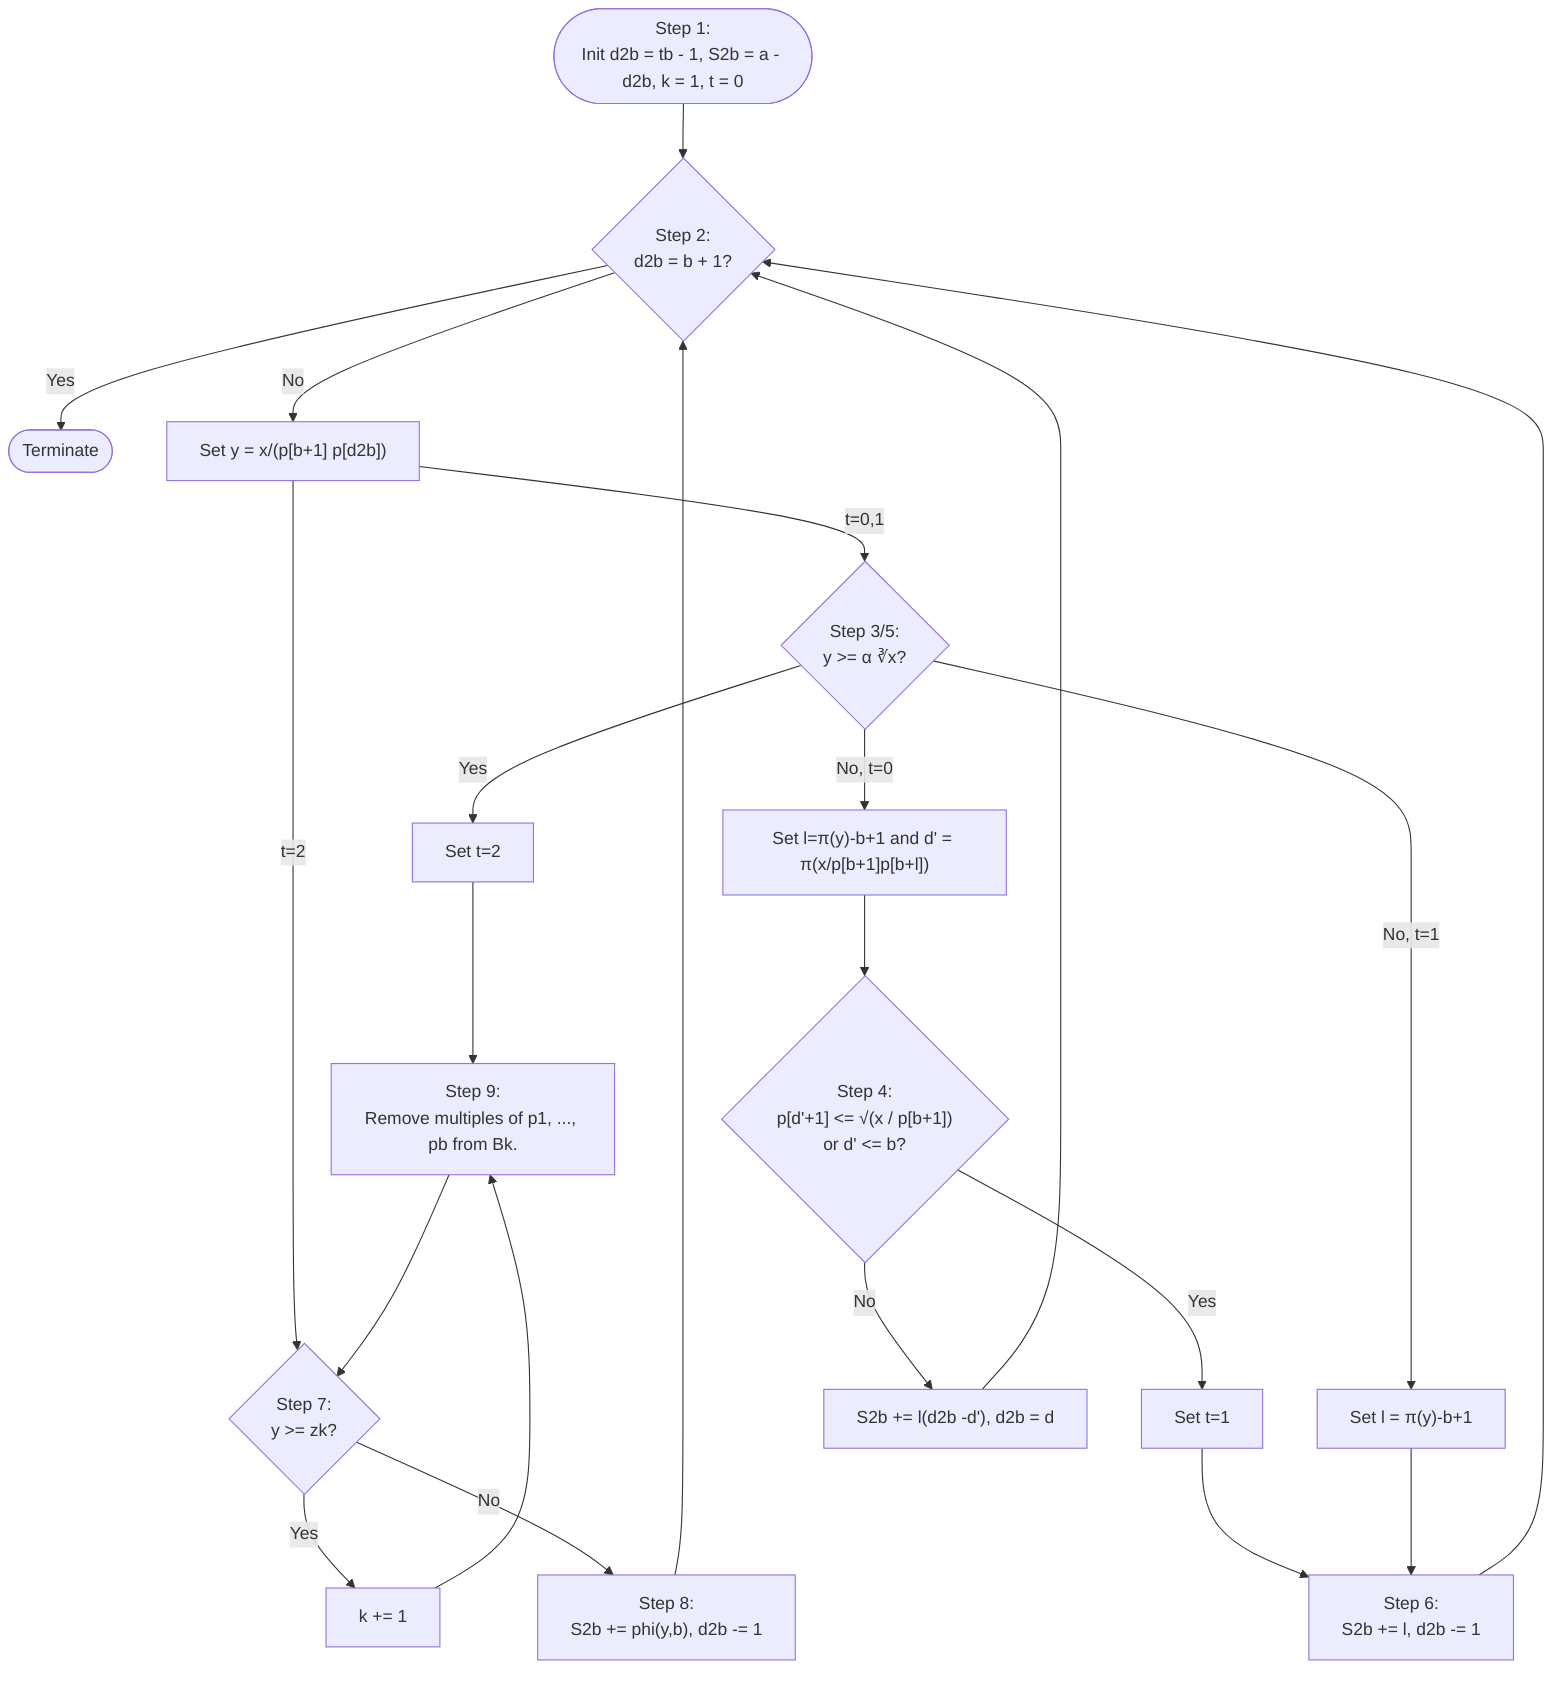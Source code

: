 flowchart TD
1([Step 1:<br>Init d2b = tb - 1, S2b = a - d2b, k = 1, t = 0])  --> 2
2{Step 2:<br>d2b = b + 1?}-->|Yes|T
T([Terminate])
2-->|No|2n
2n["Set y = x/(p[b+1] p[d2b])"]-->|t=0,1|3
2n-->|t=2|7
3{"Step 3/5:<br>y >= α ∛x?"}-->|Yes|3y
3y[Set t=2]-->9
3-->|No, t=0|3n
3-->|No, t=1|5n
3n["Set l=π(y)-b+1 and d' = π(x/p[b+1]p[b+l])"]-->4
4{"Step 4:<br>p[d'+1] <= √(x / p[b+1])<br>or d' <= b"?}-->|Yes|4y
4y[Set t=1]-->6
4-->|No|4n
4n["S2b += l(d2b -d'), d2b = d"]-->2
5n["Set l = π(y)-b+1"]-->6
6["Step 6:<br>S2b += l, d2b -= 1"]-->2
7{"Step 7:<br>y >= zk?"}-->|Yes|7y
7y[k += 1]-->9
7-->|No|8
8["Step 8:<br>S2b += phi(y,b), d2b -= 1"]-->2
9[Step 9:<br>Remove multiples of p1, ..., pb from Bk.]-->7